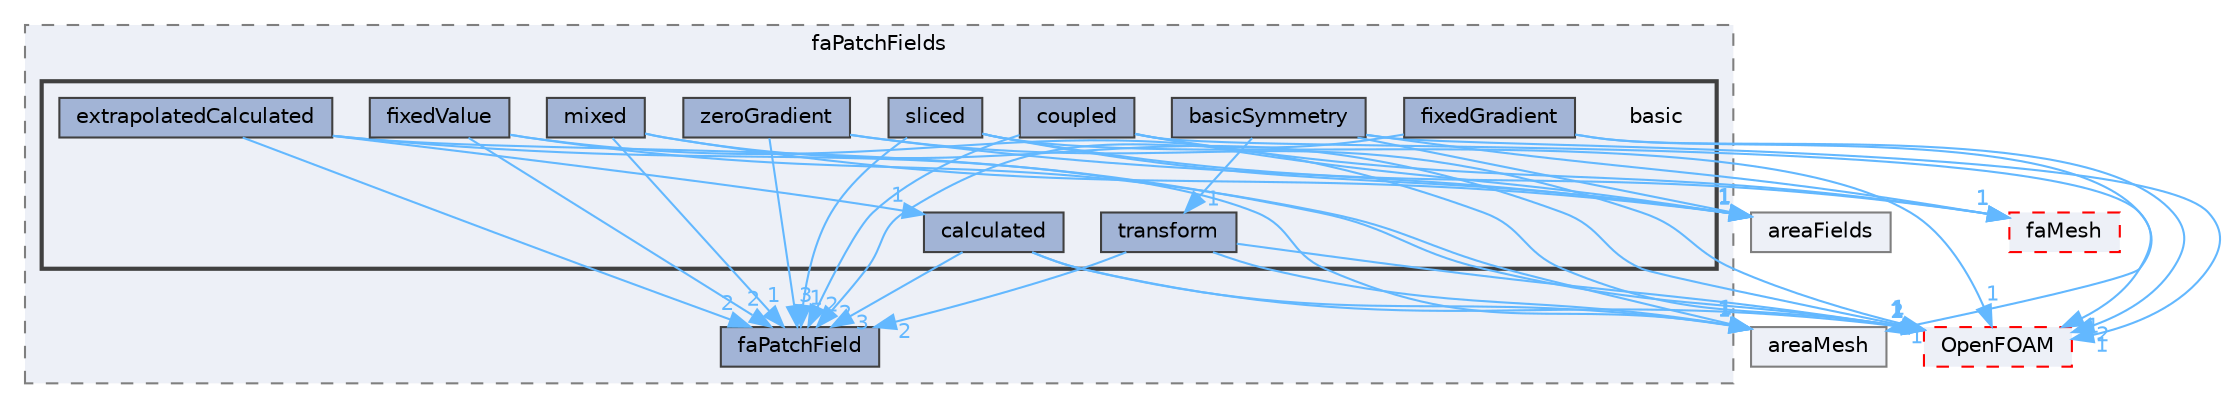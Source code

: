 digraph "src/finiteArea/fields/faPatchFields/basic"
{
 // LATEX_PDF_SIZE
  bgcolor="transparent";
  edge [fontname=Helvetica,fontsize=10,labelfontname=Helvetica,labelfontsize=10];
  node [fontname=Helvetica,fontsize=10,shape=box,height=0.2,width=0.4];
  compound=true
  subgraph clusterdir_2ab18c7cf3ac70392000d64dbb3a76b5 {
    graph [ bgcolor="#edf0f7", pencolor="grey50", label="faPatchFields", fontname=Helvetica,fontsize=10 style="filled,dashed", URL="dir_2ab18c7cf3ac70392000d64dbb3a76b5.html",tooltip=""]
  dir_45bb735b99283f509e93082dc5349c43 [label="faPatchField", fillcolor="#a2b4d6", color="grey25", style="filled", URL="dir_45bb735b99283f509e93082dc5349c43.html",tooltip=""];
  subgraph clusterdir_a3ace091d9f29f1a163e7ddba3bdb43a {
    graph [ bgcolor="#edf0f7", pencolor="grey25", label="", fontname=Helvetica,fontsize=10 style="filled,bold", URL="dir_a3ace091d9f29f1a163e7ddba3bdb43a.html",tooltip=""]
    dir_a3ace091d9f29f1a163e7ddba3bdb43a [shape=plaintext, label="basic"];
  dir_314bf0017044f5bc5258b9907e1236fe [label="basicSymmetry", fillcolor="#a2b4d6", color="grey25", style="filled", URL="dir_314bf0017044f5bc5258b9907e1236fe.html",tooltip=""];
  dir_638bb4f0be89767a01988d22ec4c2345 [label="calculated", fillcolor="#a2b4d6", color="grey25", style="filled", URL="dir_638bb4f0be89767a01988d22ec4c2345.html",tooltip=""];
  dir_80951484c7cfeaef77398f0455c32713 [label="coupled", fillcolor="#a2b4d6", color="grey25", style="filled", URL="dir_80951484c7cfeaef77398f0455c32713.html",tooltip=""];
  dir_5ec440ae4fc751630568e21ab9d7a8e1 [label="extrapolatedCalculated", fillcolor="#a2b4d6", color="grey25", style="filled", URL="dir_5ec440ae4fc751630568e21ab9d7a8e1.html",tooltip=""];
  dir_c3434a5b0570a5a1243060007de3f1d4 [label="fixedGradient", fillcolor="#a2b4d6", color="grey25", style="filled", URL="dir_c3434a5b0570a5a1243060007de3f1d4.html",tooltip=""];
  dir_44a3b99df644f8074a13a9ed771645cd [label="fixedValue", fillcolor="#a2b4d6", color="grey25", style="filled", URL="dir_44a3b99df644f8074a13a9ed771645cd.html",tooltip=""];
  dir_4948d66936889becd31a64025c3996b7 [label="mixed", fillcolor="#a2b4d6", color="grey25", style="filled", URL="dir_4948d66936889becd31a64025c3996b7.html",tooltip=""];
  dir_d7cb5831f917953e84417ea74c10c3cf [label="sliced", fillcolor="#a2b4d6", color="grey25", style="filled", URL="dir_d7cb5831f917953e84417ea74c10c3cf.html",tooltip=""];
  dir_f413978bd5a8fadf982e151b25b35d8e [label="transform", fillcolor="#a2b4d6", color="grey25", style="filled", URL="dir_f413978bd5a8fadf982e151b25b35d8e.html",tooltip=""];
  dir_79b93069b08f735d8ec4a0f53a6f1e7f [label="zeroGradient", fillcolor="#a2b4d6", color="grey25", style="filled", URL="dir_79b93069b08f735d8ec4a0f53a6f1e7f.html",tooltip=""];
  }
  }
  dir_c5473ff19b20e6ec4dfe5c310b3778a8 [label="OpenFOAM", fillcolor="#edf0f7", color="red", style="filled,dashed", URL="dir_c5473ff19b20e6ec4dfe5c310b3778a8.html",tooltip=""];
  dir_f14612db68a06d13a87d37d60dc895d5 [label="faMesh", fillcolor="#edf0f7", color="red", style="filled,dashed", URL="dir_f14612db68a06d13a87d37d60dc895d5.html",tooltip=""];
  dir_daaae48b02afa3c7d2f12c306bc03aaf [label="areaFields", fillcolor="#edf0f7", color="grey50", style="filled", URL="dir_daaae48b02afa3c7d2f12c306bc03aaf.html",tooltip=""];
  dir_aa4bce7a1abbd72ee1f4d02ddf362a3b [label="areaMesh", fillcolor="#edf0f7", color="grey50", style="filled", URL="dir_aa4bce7a1abbd72ee1f4d02ddf362a3b.html",tooltip=""];
  dir_314bf0017044f5bc5258b9907e1236fe->dir_c5473ff19b20e6ec4dfe5c310b3778a8 [headlabel="1", labeldistance=1.5 headhref="dir_000247_002695.html" href="dir_000247_002695.html" color="steelblue1" fontcolor="steelblue1"];
  dir_314bf0017044f5bc5258b9907e1236fe->dir_daaae48b02afa3c7d2f12c306bc03aaf [headlabel="1", labeldistance=1.5 headhref="dir_000247_000120.html" href="dir_000247_000120.html" color="steelblue1" fontcolor="steelblue1"];
  dir_314bf0017044f5bc5258b9907e1236fe->dir_f14612db68a06d13a87d37d60dc895d5 [headlabel="1", labeldistance=1.5 headhref="dir_000247_001295.html" href="dir_000247_001295.html" color="steelblue1" fontcolor="steelblue1"];
  dir_314bf0017044f5bc5258b9907e1236fe->dir_f413978bd5a8fadf982e151b25b35d8e [headlabel="1", labeldistance=1.5 headhref="dir_000247_004097.html" href="dir_000247_004097.html" color="steelblue1" fontcolor="steelblue1"];
  dir_638bb4f0be89767a01988d22ec4c2345->dir_45bb735b99283f509e93082dc5349c43 [headlabel="3", labeldistance=1.5 headhref="dir_000389_001306.html" href="dir_000389_001306.html" color="steelblue1" fontcolor="steelblue1"];
  dir_638bb4f0be89767a01988d22ec4c2345->dir_aa4bce7a1abbd72ee1f4d02ddf362a3b [headlabel="1", labeldistance=1.5 headhref="dir_000389_000121.html" href="dir_000389_000121.html" color="steelblue1" fontcolor="steelblue1"];
  dir_638bb4f0be89767a01988d22ec4c2345->dir_c5473ff19b20e6ec4dfe5c310b3778a8 [headlabel="1", labeldistance=1.5 headhref="dir_000389_002695.html" href="dir_000389_002695.html" color="steelblue1" fontcolor="steelblue1"];
  dir_80951484c7cfeaef77398f0455c32713->dir_45bb735b99283f509e93082dc5349c43 [headlabel="2", labeldistance=1.5 headhref="dir_000705_001306.html" href="dir_000705_001306.html" color="steelblue1" fontcolor="steelblue1"];
  dir_80951484c7cfeaef77398f0455c32713->dir_c5473ff19b20e6ec4dfe5c310b3778a8 [headlabel="1", labeldistance=1.5 headhref="dir_000705_002695.html" href="dir_000705_002695.html" color="steelblue1" fontcolor="steelblue1"];
  dir_80951484c7cfeaef77398f0455c32713->dir_daaae48b02afa3c7d2f12c306bc03aaf [headlabel="1", labeldistance=1.5 headhref="dir_000705_000120.html" href="dir_000705_000120.html" color="steelblue1" fontcolor="steelblue1"];
  dir_80951484c7cfeaef77398f0455c32713->dir_f14612db68a06d13a87d37d60dc895d5 [headlabel="1", labeldistance=1.5 headhref="dir_000705_001295.html" href="dir_000705_001295.html" color="steelblue1" fontcolor="steelblue1"];
  dir_5ec440ae4fc751630568e21ab9d7a8e1->dir_45bb735b99283f509e93082dc5349c43 [headlabel="2", labeldistance=1.5 headhref="dir_001228_001306.html" href="dir_001228_001306.html" color="steelblue1" fontcolor="steelblue1"];
  dir_5ec440ae4fc751630568e21ab9d7a8e1->dir_638bb4f0be89767a01988d22ec4c2345 [headlabel="1", labeldistance=1.5 headhref="dir_001228_000389.html" href="dir_001228_000389.html" color="steelblue1" fontcolor="steelblue1"];
  dir_5ec440ae4fc751630568e21ab9d7a8e1->dir_aa4bce7a1abbd72ee1f4d02ddf362a3b [headlabel="1", labeldistance=1.5 headhref="dir_001228_000121.html" href="dir_001228_000121.html" color="steelblue1" fontcolor="steelblue1"];
  dir_5ec440ae4fc751630568e21ab9d7a8e1->dir_c5473ff19b20e6ec4dfe5c310b3778a8 [headlabel="1", labeldistance=1.5 headhref="dir_001228_002695.html" href="dir_001228_002695.html" color="steelblue1" fontcolor="steelblue1"];
  dir_c3434a5b0570a5a1243060007de3f1d4->dir_45bb735b99283f509e93082dc5349c43 [headlabel="2", labeldistance=1.5 headhref="dir_001403_001306.html" href="dir_001403_001306.html" color="steelblue1" fontcolor="steelblue1"];
  dir_c3434a5b0570a5a1243060007de3f1d4->dir_aa4bce7a1abbd72ee1f4d02ddf362a3b [headlabel="1", labeldistance=1.5 headhref="dir_001403_000121.html" href="dir_001403_000121.html" color="steelblue1" fontcolor="steelblue1"];
  dir_c3434a5b0570a5a1243060007de3f1d4->dir_c5473ff19b20e6ec4dfe5c310b3778a8 [headlabel="2", labeldistance=1.5 headhref="dir_001403_002695.html" href="dir_001403_002695.html" color="steelblue1" fontcolor="steelblue1"];
  dir_44a3b99df644f8074a13a9ed771645cd->dir_45bb735b99283f509e93082dc5349c43 [headlabel="2", labeldistance=1.5 headhref="dir_001423_001306.html" href="dir_001423_001306.html" color="steelblue1" fontcolor="steelblue1"];
  dir_44a3b99df644f8074a13a9ed771645cd->dir_aa4bce7a1abbd72ee1f4d02ddf362a3b [headlabel="1", labeldistance=1.5 headhref="dir_001423_000121.html" href="dir_001423_000121.html" color="steelblue1" fontcolor="steelblue1"];
  dir_44a3b99df644f8074a13a9ed771645cd->dir_c5473ff19b20e6ec4dfe5c310b3778a8 [headlabel="1", labeldistance=1.5 headhref="dir_001423_002695.html" href="dir_001423_002695.html" color="steelblue1" fontcolor="steelblue1"];
  dir_4948d66936889becd31a64025c3996b7->dir_45bb735b99283f509e93082dc5349c43 [headlabel="1", labeldistance=1.5 headhref="dir_002408_001306.html" href="dir_002408_001306.html" color="steelblue1" fontcolor="steelblue1"];
  dir_4948d66936889becd31a64025c3996b7->dir_c5473ff19b20e6ec4dfe5c310b3778a8 [headlabel="1", labeldistance=1.5 headhref="dir_002408_002695.html" href="dir_002408_002695.html" color="steelblue1" fontcolor="steelblue1"];
  dir_4948d66936889becd31a64025c3996b7->dir_daaae48b02afa3c7d2f12c306bc03aaf [headlabel="1", labeldistance=1.5 headhref="dir_002408_000120.html" href="dir_002408_000120.html" color="steelblue1" fontcolor="steelblue1"];
  dir_d7cb5831f917953e84417ea74c10c3cf->dir_45bb735b99283f509e93082dc5349c43 [headlabel="1", labeldistance=1.5 headhref="dir_003579_001306.html" href="dir_003579_001306.html" color="steelblue1" fontcolor="steelblue1"];
  dir_d7cb5831f917953e84417ea74c10c3cf->dir_c5473ff19b20e6ec4dfe5c310b3778a8 [headlabel="1", labeldistance=1.5 headhref="dir_003579_002695.html" href="dir_003579_002695.html" color="steelblue1" fontcolor="steelblue1"];
  dir_d7cb5831f917953e84417ea74c10c3cf->dir_daaae48b02afa3c7d2f12c306bc03aaf [headlabel="1", labeldistance=1.5 headhref="dir_003579_000120.html" href="dir_003579_000120.html" color="steelblue1" fontcolor="steelblue1"];
  dir_d7cb5831f917953e84417ea74c10c3cf->dir_f14612db68a06d13a87d37d60dc895d5 [headlabel="1", labeldistance=1.5 headhref="dir_003579_001295.html" href="dir_003579_001295.html" color="steelblue1" fontcolor="steelblue1"];
  dir_f413978bd5a8fadf982e151b25b35d8e->dir_45bb735b99283f509e93082dc5349c43 [headlabel="2", labeldistance=1.5 headhref="dir_004097_001306.html" href="dir_004097_001306.html" color="steelblue1" fontcolor="steelblue1"];
  dir_f413978bd5a8fadf982e151b25b35d8e->dir_aa4bce7a1abbd72ee1f4d02ddf362a3b [headlabel="1", labeldistance=1.5 headhref="dir_004097_000121.html" href="dir_004097_000121.html" color="steelblue1" fontcolor="steelblue1"];
  dir_f413978bd5a8fadf982e151b25b35d8e->dir_c5473ff19b20e6ec4dfe5c310b3778a8 [headlabel="2", labeldistance=1.5 headhref="dir_004097_002695.html" href="dir_004097_002695.html" color="steelblue1" fontcolor="steelblue1"];
  dir_79b93069b08f735d8ec4a0f53a6f1e7f->dir_45bb735b99283f509e93082dc5349c43 [headlabel="3", labeldistance=1.5 headhref="dir_004453_001306.html" href="dir_004453_001306.html" color="steelblue1" fontcolor="steelblue1"];
  dir_79b93069b08f735d8ec4a0f53a6f1e7f->dir_c5473ff19b20e6ec4dfe5c310b3778a8 [headlabel="1", labeldistance=1.5 headhref="dir_004453_002695.html" href="dir_004453_002695.html" color="steelblue1" fontcolor="steelblue1"];
  dir_79b93069b08f735d8ec4a0f53a6f1e7f->dir_daaae48b02afa3c7d2f12c306bc03aaf [headlabel="1", labeldistance=1.5 headhref="dir_004453_000120.html" href="dir_004453_000120.html" color="steelblue1" fontcolor="steelblue1"];
}

